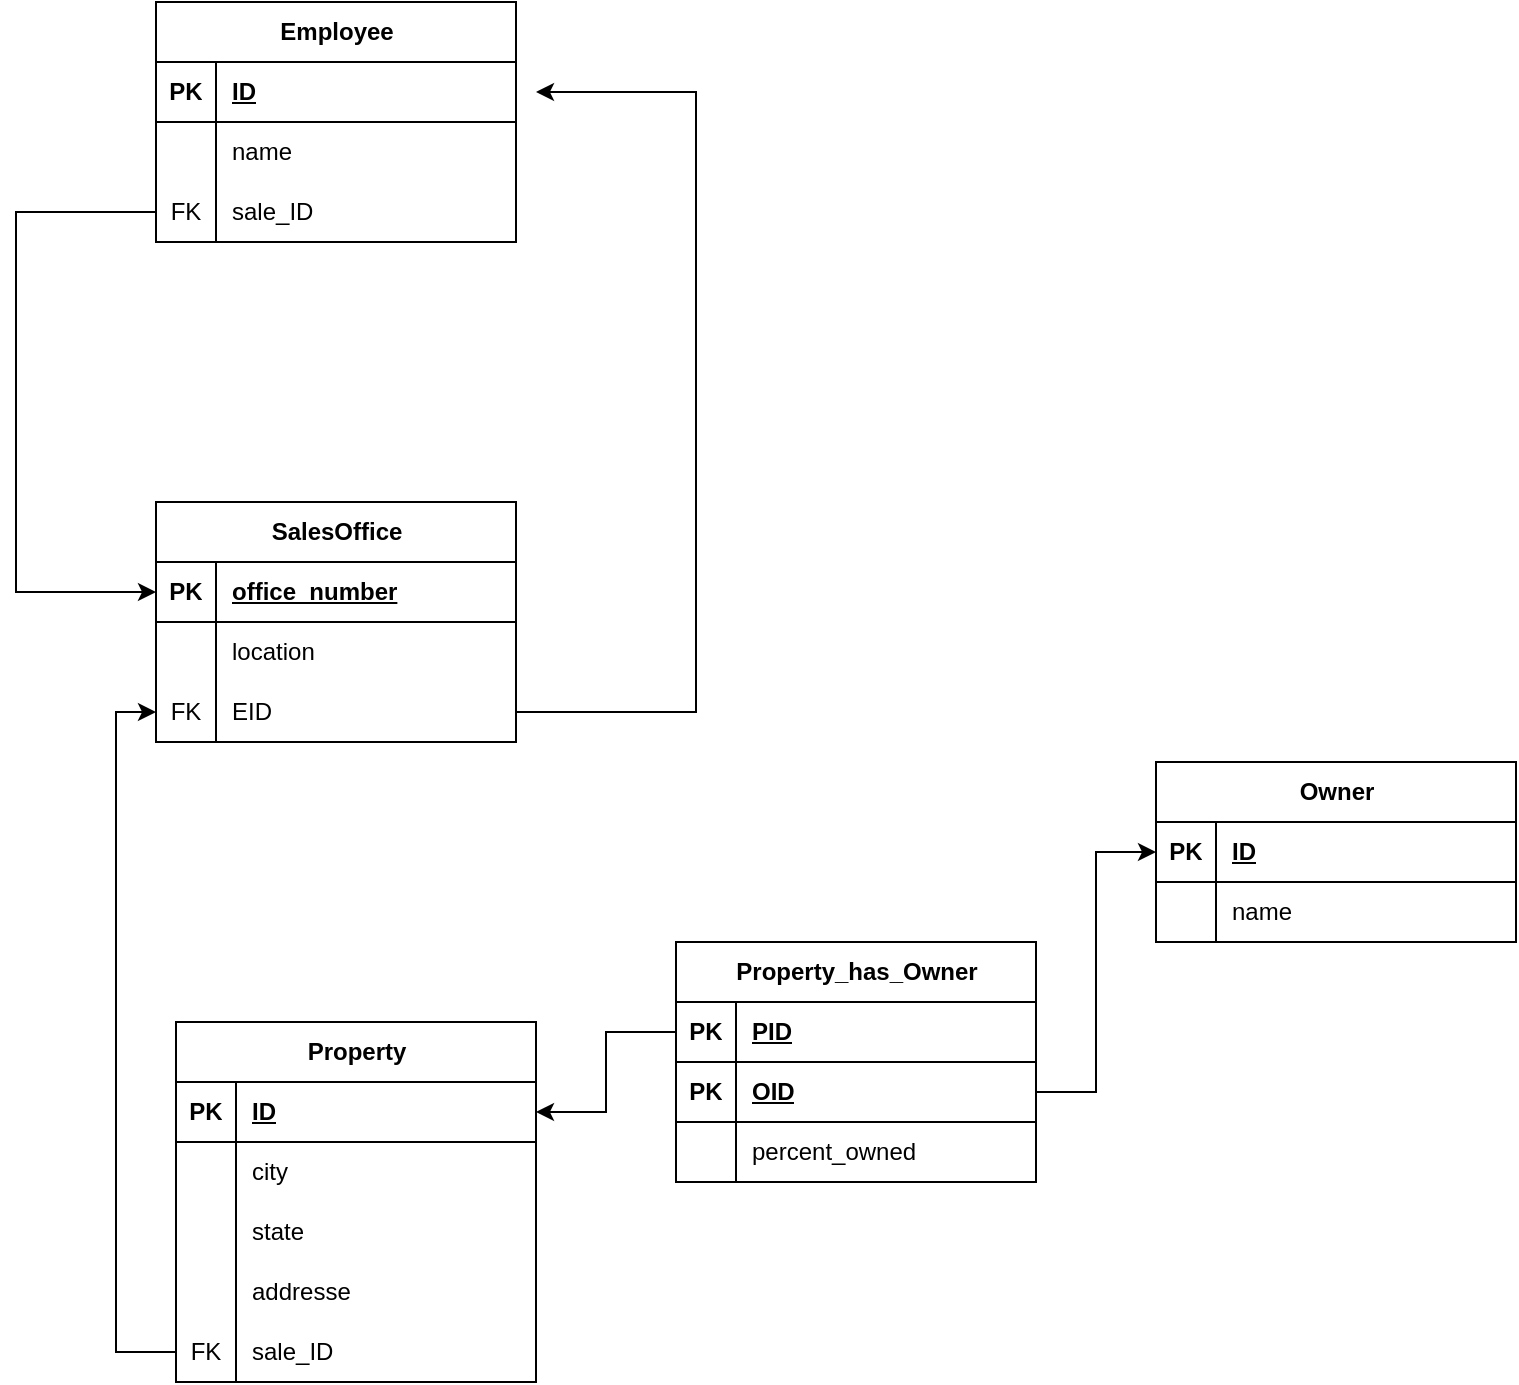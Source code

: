 <mxfile version="24.7.8">
  <diagram name="Page-1" id="yiNNJcyoWe9eYIoyRmWB">
    <mxGraphModel dx="1434" dy="843" grid="1" gridSize="10" guides="1" tooltips="1" connect="1" arrows="1" fold="1" page="1" pageScale="1" pageWidth="850" pageHeight="1100" math="0" shadow="0">
      <root>
        <mxCell id="0" />
        <mxCell id="1" parent="0" />
        <mxCell id="Ud8qKkIFHjp8IoIit6Eh-1" value="SalesOffice" style="shape=table;startSize=30;container=1;collapsible=1;childLayout=tableLayout;fixedRows=1;rowLines=0;fontStyle=1;align=center;resizeLast=1;html=1;" vertex="1" parent="1">
          <mxGeometry x="150" y="340" width="180" height="120" as="geometry" />
        </mxCell>
        <mxCell id="Ud8qKkIFHjp8IoIit6Eh-2" value="" style="shape=tableRow;horizontal=0;startSize=0;swimlaneHead=0;swimlaneBody=0;fillColor=none;collapsible=0;dropTarget=0;points=[[0,0.5],[1,0.5]];portConstraint=eastwest;top=0;left=0;right=0;bottom=1;" vertex="1" parent="Ud8qKkIFHjp8IoIit6Eh-1">
          <mxGeometry y="30" width="180" height="30" as="geometry" />
        </mxCell>
        <mxCell id="Ud8qKkIFHjp8IoIit6Eh-3" value="PK" style="shape=partialRectangle;connectable=0;fillColor=none;top=0;left=0;bottom=0;right=0;fontStyle=1;overflow=hidden;whiteSpace=wrap;html=1;" vertex="1" parent="Ud8qKkIFHjp8IoIit6Eh-2">
          <mxGeometry width="30" height="30" as="geometry">
            <mxRectangle width="30" height="30" as="alternateBounds" />
          </mxGeometry>
        </mxCell>
        <mxCell id="Ud8qKkIFHjp8IoIit6Eh-4" value="office_number" style="shape=partialRectangle;connectable=0;fillColor=none;top=0;left=0;bottom=0;right=0;align=left;spacingLeft=6;fontStyle=5;overflow=hidden;whiteSpace=wrap;html=1;" vertex="1" parent="Ud8qKkIFHjp8IoIit6Eh-2">
          <mxGeometry x="30" width="150" height="30" as="geometry">
            <mxRectangle width="150" height="30" as="alternateBounds" />
          </mxGeometry>
        </mxCell>
        <mxCell id="Ud8qKkIFHjp8IoIit6Eh-5" value="" style="shape=tableRow;horizontal=0;startSize=0;swimlaneHead=0;swimlaneBody=0;fillColor=none;collapsible=0;dropTarget=0;points=[[0,0.5],[1,0.5]];portConstraint=eastwest;top=0;left=0;right=0;bottom=0;" vertex="1" parent="Ud8qKkIFHjp8IoIit6Eh-1">
          <mxGeometry y="60" width="180" height="30" as="geometry" />
        </mxCell>
        <mxCell id="Ud8qKkIFHjp8IoIit6Eh-6" value="" style="shape=partialRectangle;connectable=0;fillColor=none;top=0;left=0;bottom=0;right=0;editable=1;overflow=hidden;whiteSpace=wrap;html=1;" vertex="1" parent="Ud8qKkIFHjp8IoIit6Eh-5">
          <mxGeometry width="30" height="30" as="geometry">
            <mxRectangle width="30" height="30" as="alternateBounds" />
          </mxGeometry>
        </mxCell>
        <mxCell id="Ud8qKkIFHjp8IoIit6Eh-7" value="location" style="shape=partialRectangle;connectable=0;fillColor=none;top=0;left=0;bottom=0;right=0;align=left;spacingLeft=6;overflow=hidden;whiteSpace=wrap;html=1;" vertex="1" parent="Ud8qKkIFHjp8IoIit6Eh-5">
          <mxGeometry x="30" width="150" height="30" as="geometry">
            <mxRectangle width="150" height="30" as="alternateBounds" />
          </mxGeometry>
        </mxCell>
        <mxCell id="Ud8qKkIFHjp8IoIit6Eh-53" value="" style="shape=tableRow;horizontal=0;startSize=0;swimlaneHead=0;swimlaneBody=0;fillColor=none;collapsible=0;dropTarget=0;points=[[0,0.5],[1,0.5]];portConstraint=eastwest;top=0;left=0;right=0;bottom=0;" vertex="1" parent="Ud8qKkIFHjp8IoIit6Eh-1">
          <mxGeometry y="90" width="180" height="30" as="geometry" />
        </mxCell>
        <mxCell id="Ud8qKkIFHjp8IoIit6Eh-54" value="FK" style="shape=partialRectangle;connectable=0;fillColor=none;top=0;left=0;bottom=0;right=0;editable=1;overflow=hidden;whiteSpace=wrap;html=1;" vertex="1" parent="Ud8qKkIFHjp8IoIit6Eh-53">
          <mxGeometry width="30" height="30" as="geometry">
            <mxRectangle width="30" height="30" as="alternateBounds" />
          </mxGeometry>
        </mxCell>
        <mxCell id="Ud8qKkIFHjp8IoIit6Eh-55" value="EID" style="shape=partialRectangle;connectable=0;fillColor=none;top=0;left=0;bottom=0;right=0;align=left;spacingLeft=6;overflow=hidden;whiteSpace=wrap;html=1;" vertex="1" parent="Ud8qKkIFHjp8IoIit6Eh-53">
          <mxGeometry x="30" width="150" height="30" as="geometry">
            <mxRectangle width="150" height="30" as="alternateBounds" />
          </mxGeometry>
        </mxCell>
        <mxCell id="Ud8qKkIFHjp8IoIit6Eh-14" value="Employee" style="shape=table;startSize=30;container=1;collapsible=1;childLayout=tableLayout;fixedRows=1;rowLines=0;fontStyle=1;align=center;resizeLast=1;html=1;" vertex="1" parent="1">
          <mxGeometry x="150" y="90" width="180" height="120" as="geometry" />
        </mxCell>
        <mxCell id="Ud8qKkIFHjp8IoIit6Eh-15" value="" style="shape=tableRow;horizontal=0;startSize=0;swimlaneHead=0;swimlaneBody=0;fillColor=none;collapsible=0;dropTarget=0;points=[[0,0.5],[1,0.5]];portConstraint=eastwest;top=0;left=0;right=0;bottom=1;" vertex="1" parent="Ud8qKkIFHjp8IoIit6Eh-14">
          <mxGeometry y="30" width="180" height="30" as="geometry" />
        </mxCell>
        <mxCell id="Ud8qKkIFHjp8IoIit6Eh-16" value="PK" style="shape=partialRectangle;connectable=0;fillColor=none;top=0;left=0;bottom=0;right=0;fontStyle=1;overflow=hidden;whiteSpace=wrap;html=1;" vertex="1" parent="Ud8qKkIFHjp8IoIit6Eh-15">
          <mxGeometry width="30" height="30" as="geometry">
            <mxRectangle width="30" height="30" as="alternateBounds" />
          </mxGeometry>
        </mxCell>
        <mxCell id="Ud8qKkIFHjp8IoIit6Eh-17" value="ID" style="shape=partialRectangle;connectable=0;fillColor=none;top=0;left=0;bottom=0;right=0;align=left;spacingLeft=6;fontStyle=5;overflow=hidden;whiteSpace=wrap;html=1;" vertex="1" parent="Ud8qKkIFHjp8IoIit6Eh-15">
          <mxGeometry x="30" width="150" height="30" as="geometry">
            <mxRectangle width="150" height="30" as="alternateBounds" />
          </mxGeometry>
        </mxCell>
        <mxCell id="Ud8qKkIFHjp8IoIit6Eh-18" value="" style="shape=tableRow;horizontal=0;startSize=0;swimlaneHead=0;swimlaneBody=0;fillColor=none;collapsible=0;dropTarget=0;points=[[0,0.5],[1,0.5]];portConstraint=eastwest;top=0;left=0;right=0;bottom=0;" vertex="1" parent="Ud8qKkIFHjp8IoIit6Eh-14">
          <mxGeometry y="60" width="180" height="30" as="geometry" />
        </mxCell>
        <mxCell id="Ud8qKkIFHjp8IoIit6Eh-19" value="" style="shape=partialRectangle;connectable=0;fillColor=none;top=0;left=0;bottom=0;right=0;editable=1;overflow=hidden;whiteSpace=wrap;html=1;" vertex="1" parent="Ud8qKkIFHjp8IoIit6Eh-18">
          <mxGeometry width="30" height="30" as="geometry">
            <mxRectangle width="30" height="30" as="alternateBounds" />
          </mxGeometry>
        </mxCell>
        <mxCell id="Ud8qKkIFHjp8IoIit6Eh-20" value="name" style="shape=partialRectangle;connectable=0;fillColor=none;top=0;left=0;bottom=0;right=0;align=left;spacingLeft=6;overflow=hidden;whiteSpace=wrap;html=1;" vertex="1" parent="Ud8qKkIFHjp8IoIit6Eh-18">
          <mxGeometry x="30" width="150" height="30" as="geometry">
            <mxRectangle width="150" height="30" as="alternateBounds" />
          </mxGeometry>
        </mxCell>
        <mxCell id="Ud8qKkIFHjp8IoIit6Eh-57" value="" style="shape=tableRow;horizontal=0;startSize=0;swimlaneHead=0;swimlaneBody=0;fillColor=none;collapsible=0;dropTarget=0;points=[[0,0.5],[1,0.5]];portConstraint=eastwest;top=0;left=0;right=0;bottom=0;" vertex="1" parent="Ud8qKkIFHjp8IoIit6Eh-14">
          <mxGeometry y="90" width="180" height="30" as="geometry" />
        </mxCell>
        <mxCell id="Ud8qKkIFHjp8IoIit6Eh-58" value="FK" style="shape=partialRectangle;connectable=0;fillColor=none;top=0;left=0;bottom=0;right=0;editable=1;overflow=hidden;whiteSpace=wrap;html=1;" vertex="1" parent="Ud8qKkIFHjp8IoIit6Eh-57">
          <mxGeometry width="30" height="30" as="geometry">
            <mxRectangle width="30" height="30" as="alternateBounds" />
          </mxGeometry>
        </mxCell>
        <mxCell id="Ud8qKkIFHjp8IoIit6Eh-59" value="sale_ID" style="shape=partialRectangle;connectable=0;fillColor=none;top=0;left=0;bottom=0;right=0;align=left;spacingLeft=6;overflow=hidden;whiteSpace=wrap;html=1;" vertex="1" parent="Ud8qKkIFHjp8IoIit6Eh-57">
          <mxGeometry x="30" width="150" height="30" as="geometry">
            <mxRectangle width="150" height="30" as="alternateBounds" />
          </mxGeometry>
        </mxCell>
        <mxCell id="Ud8qKkIFHjp8IoIit6Eh-27" value="Property" style="shape=table;startSize=30;container=1;collapsible=1;childLayout=tableLayout;fixedRows=1;rowLines=0;fontStyle=1;align=center;resizeLast=1;html=1;" vertex="1" parent="1">
          <mxGeometry x="160" y="600" width="180" height="180" as="geometry" />
        </mxCell>
        <mxCell id="Ud8qKkIFHjp8IoIit6Eh-28" value="" style="shape=tableRow;horizontal=0;startSize=0;swimlaneHead=0;swimlaneBody=0;fillColor=none;collapsible=0;dropTarget=0;points=[[0,0.5],[1,0.5]];portConstraint=eastwest;top=0;left=0;right=0;bottom=1;" vertex="1" parent="Ud8qKkIFHjp8IoIit6Eh-27">
          <mxGeometry y="30" width="180" height="30" as="geometry" />
        </mxCell>
        <mxCell id="Ud8qKkIFHjp8IoIit6Eh-29" value="PK" style="shape=partialRectangle;connectable=0;fillColor=none;top=0;left=0;bottom=0;right=0;fontStyle=1;overflow=hidden;whiteSpace=wrap;html=1;" vertex="1" parent="Ud8qKkIFHjp8IoIit6Eh-28">
          <mxGeometry width="30" height="30" as="geometry">
            <mxRectangle width="30" height="30" as="alternateBounds" />
          </mxGeometry>
        </mxCell>
        <mxCell id="Ud8qKkIFHjp8IoIit6Eh-30" value="ID" style="shape=partialRectangle;connectable=0;fillColor=none;top=0;left=0;bottom=0;right=0;align=left;spacingLeft=6;fontStyle=5;overflow=hidden;whiteSpace=wrap;html=1;" vertex="1" parent="Ud8qKkIFHjp8IoIit6Eh-28">
          <mxGeometry x="30" width="150" height="30" as="geometry">
            <mxRectangle width="150" height="30" as="alternateBounds" />
          </mxGeometry>
        </mxCell>
        <mxCell id="Ud8qKkIFHjp8IoIit6Eh-31" value="" style="shape=tableRow;horizontal=0;startSize=0;swimlaneHead=0;swimlaneBody=0;fillColor=none;collapsible=0;dropTarget=0;points=[[0,0.5],[1,0.5]];portConstraint=eastwest;top=0;left=0;right=0;bottom=0;" vertex="1" parent="Ud8qKkIFHjp8IoIit6Eh-27">
          <mxGeometry y="60" width="180" height="30" as="geometry" />
        </mxCell>
        <mxCell id="Ud8qKkIFHjp8IoIit6Eh-32" value="" style="shape=partialRectangle;connectable=0;fillColor=none;top=0;left=0;bottom=0;right=0;editable=1;overflow=hidden;whiteSpace=wrap;html=1;" vertex="1" parent="Ud8qKkIFHjp8IoIit6Eh-31">
          <mxGeometry width="30" height="30" as="geometry">
            <mxRectangle width="30" height="30" as="alternateBounds" />
          </mxGeometry>
        </mxCell>
        <mxCell id="Ud8qKkIFHjp8IoIit6Eh-33" value="city" style="shape=partialRectangle;connectable=0;fillColor=none;top=0;left=0;bottom=0;right=0;align=left;spacingLeft=6;overflow=hidden;whiteSpace=wrap;html=1;" vertex="1" parent="Ud8qKkIFHjp8IoIit6Eh-31">
          <mxGeometry x="30" width="150" height="30" as="geometry">
            <mxRectangle width="150" height="30" as="alternateBounds" />
          </mxGeometry>
        </mxCell>
        <mxCell id="Ud8qKkIFHjp8IoIit6Eh-34" value="" style="shape=tableRow;horizontal=0;startSize=0;swimlaneHead=0;swimlaneBody=0;fillColor=none;collapsible=0;dropTarget=0;points=[[0,0.5],[1,0.5]];portConstraint=eastwest;top=0;left=0;right=0;bottom=0;" vertex="1" parent="Ud8qKkIFHjp8IoIit6Eh-27">
          <mxGeometry y="90" width="180" height="30" as="geometry" />
        </mxCell>
        <mxCell id="Ud8qKkIFHjp8IoIit6Eh-35" value="" style="shape=partialRectangle;connectable=0;fillColor=none;top=0;left=0;bottom=0;right=0;editable=1;overflow=hidden;whiteSpace=wrap;html=1;" vertex="1" parent="Ud8qKkIFHjp8IoIit6Eh-34">
          <mxGeometry width="30" height="30" as="geometry">
            <mxRectangle width="30" height="30" as="alternateBounds" />
          </mxGeometry>
        </mxCell>
        <mxCell id="Ud8qKkIFHjp8IoIit6Eh-36" value="state" style="shape=partialRectangle;connectable=0;fillColor=none;top=0;left=0;bottom=0;right=0;align=left;spacingLeft=6;overflow=hidden;whiteSpace=wrap;html=1;" vertex="1" parent="Ud8qKkIFHjp8IoIit6Eh-34">
          <mxGeometry x="30" width="150" height="30" as="geometry">
            <mxRectangle width="150" height="30" as="alternateBounds" />
          </mxGeometry>
        </mxCell>
        <mxCell id="Ud8qKkIFHjp8IoIit6Eh-37" value="" style="shape=tableRow;horizontal=0;startSize=0;swimlaneHead=0;swimlaneBody=0;fillColor=none;collapsible=0;dropTarget=0;points=[[0,0.5],[1,0.5]];portConstraint=eastwest;top=0;left=0;right=0;bottom=0;" vertex="1" parent="Ud8qKkIFHjp8IoIit6Eh-27">
          <mxGeometry y="120" width="180" height="30" as="geometry" />
        </mxCell>
        <mxCell id="Ud8qKkIFHjp8IoIit6Eh-38" value="" style="shape=partialRectangle;connectable=0;fillColor=none;top=0;left=0;bottom=0;right=0;editable=1;overflow=hidden;whiteSpace=wrap;html=1;" vertex="1" parent="Ud8qKkIFHjp8IoIit6Eh-37">
          <mxGeometry width="30" height="30" as="geometry">
            <mxRectangle width="30" height="30" as="alternateBounds" />
          </mxGeometry>
        </mxCell>
        <mxCell id="Ud8qKkIFHjp8IoIit6Eh-39" value="addresse" style="shape=partialRectangle;connectable=0;fillColor=none;top=0;left=0;bottom=0;right=0;align=left;spacingLeft=6;overflow=hidden;whiteSpace=wrap;html=1;" vertex="1" parent="Ud8qKkIFHjp8IoIit6Eh-37">
          <mxGeometry x="30" width="150" height="30" as="geometry">
            <mxRectangle width="150" height="30" as="alternateBounds" />
          </mxGeometry>
        </mxCell>
        <mxCell id="Ud8qKkIFHjp8IoIit6Eh-61" value="" style="shape=tableRow;horizontal=0;startSize=0;swimlaneHead=0;swimlaneBody=0;fillColor=none;collapsible=0;dropTarget=0;points=[[0,0.5],[1,0.5]];portConstraint=eastwest;top=0;left=0;right=0;bottom=0;" vertex="1" parent="Ud8qKkIFHjp8IoIit6Eh-27">
          <mxGeometry y="150" width="180" height="30" as="geometry" />
        </mxCell>
        <mxCell id="Ud8qKkIFHjp8IoIit6Eh-62" value="FK" style="shape=partialRectangle;connectable=0;fillColor=none;top=0;left=0;bottom=0;right=0;editable=1;overflow=hidden;whiteSpace=wrap;html=1;" vertex="1" parent="Ud8qKkIFHjp8IoIit6Eh-61">
          <mxGeometry width="30" height="30" as="geometry">
            <mxRectangle width="30" height="30" as="alternateBounds" />
          </mxGeometry>
        </mxCell>
        <mxCell id="Ud8qKkIFHjp8IoIit6Eh-63" value="sale_ID" style="shape=partialRectangle;connectable=0;fillColor=none;top=0;left=0;bottom=0;right=0;align=left;spacingLeft=6;overflow=hidden;whiteSpace=wrap;html=1;" vertex="1" parent="Ud8qKkIFHjp8IoIit6Eh-61">
          <mxGeometry x="30" width="150" height="30" as="geometry">
            <mxRectangle width="150" height="30" as="alternateBounds" />
          </mxGeometry>
        </mxCell>
        <mxCell id="Ud8qKkIFHjp8IoIit6Eh-40" value="Owner" style="shape=table;startSize=30;container=1;collapsible=1;childLayout=tableLayout;fixedRows=1;rowLines=0;fontStyle=1;align=center;resizeLast=1;html=1;" vertex="1" parent="1">
          <mxGeometry x="650" y="470" width="180" height="90" as="geometry" />
        </mxCell>
        <mxCell id="Ud8qKkIFHjp8IoIit6Eh-41" value="" style="shape=tableRow;horizontal=0;startSize=0;swimlaneHead=0;swimlaneBody=0;fillColor=none;collapsible=0;dropTarget=0;points=[[0,0.5],[1,0.5]];portConstraint=eastwest;top=0;left=0;right=0;bottom=1;" vertex="1" parent="Ud8qKkIFHjp8IoIit6Eh-40">
          <mxGeometry y="30" width="180" height="30" as="geometry" />
        </mxCell>
        <mxCell id="Ud8qKkIFHjp8IoIit6Eh-42" value="PK" style="shape=partialRectangle;connectable=0;fillColor=none;top=0;left=0;bottom=0;right=0;fontStyle=1;overflow=hidden;whiteSpace=wrap;html=1;" vertex="1" parent="Ud8qKkIFHjp8IoIit6Eh-41">
          <mxGeometry width="30" height="30" as="geometry">
            <mxRectangle width="30" height="30" as="alternateBounds" />
          </mxGeometry>
        </mxCell>
        <mxCell id="Ud8qKkIFHjp8IoIit6Eh-43" value="ID" style="shape=partialRectangle;connectable=0;fillColor=none;top=0;left=0;bottom=0;right=0;align=left;spacingLeft=6;fontStyle=5;overflow=hidden;whiteSpace=wrap;html=1;" vertex="1" parent="Ud8qKkIFHjp8IoIit6Eh-41">
          <mxGeometry x="30" width="150" height="30" as="geometry">
            <mxRectangle width="150" height="30" as="alternateBounds" />
          </mxGeometry>
        </mxCell>
        <mxCell id="Ud8qKkIFHjp8IoIit6Eh-44" value="" style="shape=tableRow;horizontal=0;startSize=0;swimlaneHead=0;swimlaneBody=0;fillColor=none;collapsible=0;dropTarget=0;points=[[0,0.5],[1,0.5]];portConstraint=eastwest;top=0;left=0;right=0;bottom=0;" vertex="1" parent="Ud8qKkIFHjp8IoIit6Eh-40">
          <mxGeometry y="60" width="180" height="30" as="geometry" />
        </mxCell>
        <mxCell id="Ud8qKkIFHjp8IoIit6Eh-45" value="" style="shape=partialRectangle;connectable=0;fillColor=none;top=0;left=0;bottom=0;right=0;editable=1;overflow=hidden;whiteSpace=wrap;html=1;" vertex="1" parent="Ud8qKkIFHjp8IoIit6Eh-44">
          <mxGeometry width="30" height="30" as="geometry">
            <mxRectangle width="30" height="30" as="alternateBounds" />
          </mxGeometry>
        </mxCell>
        <mxCell id="Ud8qKkIFHjp8IoIit6Eh-46" value="name" style="shape=partialRectangle;connectable=0;fillColor=none;top=0;left=0;bottom=0;right=0;align=left;spacingLeft=6;overflow=hidden;whiteSpace=wrap;html=1;" vertex="1" parent="Ud8qKkIFHjp8IoIit6Eh-44">
          <mxGeometry x="30" width="150" height="30" as="geometry">
            <mxRectangle width="150" height="30" as="alternateBounds" />
          </mxGeometry>
        </mxCell>
        <mxCell id="Ud8qKkIFHjp8IoIit6Eh-60" style="edgeStyle=orthogonalEdgeStyle;rounded=0;orthogonalLoop=1;jettySize=auto;html=1;entryX=0;entryY=0.5;entryDx=0;entryDy=0;" edge="1" parent="1" source="Ud8qKkIFHjp8IoIit6Eh-57" target="Ud8qKkIFHjp8IoIit6Eh-2">
          <mxGeometry relative="1" as="geometry">
            <Array as="points">
              <mxPoint x="80" y="195" />
              <mxPoint x="80" y="385" />
            </Array>
          </mxGeometry>
        </mxCell>
        <mxCell id="Ud8qKkIFHjp8IoIit6Eh-64" style="edgeStyle=orthogonalEdgeStyle;rounded=0;orthogonalLoop=1;jettySize=auto;html=1;entryX=1;entryY=0.5;entryDx=0;entryDy=0;exitX=1;exitY=0.5;exitDx=0;exitDy=0;" edge="1" parent="1" source="Ud8qKkIFHjp8IoIit6Eh-53">
          <mxGeometry relative="1" as="geometry">
            <mxPoint x="340" y="445" as="sourcePoint" />
            <mxPoint x="340" y="135" as="targetPoint" />
            <Array as="points">
              <mxPoint x="420" y="445" />
              <mxPoint x="420" y="135" />
            </Array>
          </mxGeometry>
        </mxCell>
        <mxCell id="Ud8qKkIFHjp8IoIit6Eh-65" style="edgeStyle=orthogonalEdgeStyle;rounded=0;orthogonalLoop=1;jettySize=auto;html=1;entryX=0;entryY=0.5;entryDx=0;entryDy=0;" edge="1" parent="1" source="Ud8qKkIFHjp8IoIit6Eh-61" target="Ud8qKkIFHjp8IoIit6Eh-53">
          <mxGeometry relative="1" as="geometry" />
        </mxCell>
        <mxCell id="Ud8qKkIFHjp8IoIit6Eh-66" value="Property_has_Owner" style="shape=table;startSize=30;container=1;collapsible=1;childLayout=tableLayout;fixedRows=1;rowLines=0;fontStyle=1;align=center;resizeLast=1;html=1;" vertex="1" parent="1">
          <mxGeometry x="410" y="560" width="180" height="120" as="geometry" />
        </mxCell>
        <mxCell id="Ud8qKkIFHjp8IoIit6Eh-67" value="" style="shape=tableRow;horizontal=0;startSize=0;swimlaneHead=0;swimlaneBody=0;fillColor=none;collapsible=0;dropTarget=0;points=[[0,0.5],[1,0.5]];portConstraint=eastwest;top=0;left=0;right=0;bottom=1;" vertex="1" parent="Ud8qKkIFHjp8IoIit6Eh-66">
          <mxGeometry y="30" width="180" height="30" as="geometry" />
        </mxCell>
        <mxCell id="Ud8qKkIFHjp8IoIit6Eh-68" value="PK" style="shape=partialRectangle;connectable=0;fillColor=none;top=0;left=0;bottom=0;right=0;fontStyle=1;overflow=hidden;whiteSpace=wrap;html=1;" vertex="1" parent="Ud8qKkIFHjp8IoIit6Eh-67">
          <mxGeometry width="30" height="30" as="geometry">
            <mxRectangle width="30" height="30" as="alternateBounds" />
          </mxGeometry>
        </mxCell>
        <mxCell id="Ud8qKkIFHjp8IoIit6Eh-69" value="PID" style="shape=partialRectangle;connectable=0;fillColor=none;top=0;left=0;bottom=0;right=0;align=left;spacingLeft=6;fontStyle=5;overflow=hidden;whiteSpace=wrap;html=1;" vertex="1" parent="Ud8qKkIFHjp8IoIit6Eh-67">
          <mxGeometry x="30" width="150" height="30" as="geometry">
            <mxRectangle width="150" height="30" as="alternateBounds" />
          </mxGeometry>
        </mxCell>
        <mxCell id="Ud8qKkIFHjp8IoIit6Eh-79" value="" style="shape=tableRow;horizontal=0;startSize=0;swimlaneHead=0;swimlaneBody=0;fillColor=none;collapsible=0;dropTarget=0;points=[[0,0.5],[1,0.5]];portConstraint=eastwest;top=0;left=0;right=0;bottom=1;" vertex="1" parent="Ud8qKkIFHjp8IoIit6Eh-66">
          <mxGeometry y="60" width="180" height="30" as="geometry" />
        </mxCell>
        <mxCell id="Ud8qKkIFHjp8IoIit6Eh-80" value="PK" style="shape=partialRectangle;connectable=0;fillColor=none;top=0;left=0;bottom=0;right=0;fontStyle=1;overflow=hidden;whiteSpace=wrap;html=1;" vertex="1" parent="Ud8qKkIFHjp8IoIit6Eh-79">
          <mxGeometry width="30" height="30" as="geometry">
            <mxRectangle width="30" height="30" as="alternateBounds" />
          </mxGeometry>
        </mxCell>
        <mxCell id="Ud8qKkIFHjp8IoIit6Eh-81" value="OID" style="shape=partialRectangle;connectable=0;fillColor=none;top=0;left=0;bottom=0;right=0;align=left;spacingLeft=6;fontStyle=5;overflow=hidden;whiteSpace=wrap;html=1;" vertex="1" parent="Ud8qKkIFHjp8IoIit6Eh-79">
          <mxGeometry x="30" width="150" height="30" as="geometry">
            <mxRectangle width="150" height="30" as="alternateBounds" />
          </mxGeometry>
        </mxCell>
        <mxCell id="Ud8qKkIFHjp8IoIit6Eh-70" value="" style="shape=tableRow;horizontal=0;startSize=0;swimlaneHead=0;swimlaneBody=0;fillColor=none;collapsible=0;dropTarget=0;points=[[0,0.5],[1,0.5]];portConstraint=eastwest;top=0;left=0;right=0;bottom=0;" vertex="1" parent="Ud8qKkIFHjp8IoIit6Eh-66">
          <mxGeometry y="90" width="180" height="30" as="geometry" />
        </mxCell>
        <mxCell id="Ud8qKkIFHjp8IoIit6Eh-71" value="" style="shape=partialRectangle;connectable=0;fillColor=none;top=0;left=0;bottom=0;right=0;editable=1;overflow=hidden;whiteSpace=wrap;html=1;" vertex="1" parent="Ud8qKkIFHjp8IoIit6Eh-70">
          <mxGeometry width="30" height="30" as="geometry">
            <mxRectangle width="30" height="30" as="alternateBounds" />
          </mxGeometry>
        </mxCell>
        <mxCell id="Ud8qKkIFHjp8IoIit6Eh-72" value="percent_owned" style="shape=partialRectangle;connectable=0;fillColor=none;top=0;left=0;bottom=0;right=0;align=left;spacingLeft=6;overflow=hidden;whiteSpace=wrap;html=1;" vertex="1" parent="Ud8qKkIFHjp8IoIit6Eh-70">
          <mxGeometry x="30" width="150" height="30" as="geometry">
            <mxRectangle width="150" height="30" as="alternateBounds" />
          </mxGeometry>
        </mxCell>
        <mxCell id="Ud8qKkIFHjp8IoIit6Eh-82" style="edgeStyle=orthogonalEdgeStyle;rounded=0;orthogonalLoop=1;jettySize=auto;html=1;entryX=0;entryY=0.5;entryDx=0;entryDy=0;" edge="1" parent="1" source="Ud8qKkIFHjp8IoIit6Eh-79" target="Ud8qKkIFHjp8IoIit6Eh-41">
          <mxGeometry relative="1" as="geometry" />
        </mxCell>
        <mxCell id="Ud8qKkIFHjp8IoIit6Eh-83" style="edgeStyle=orthogonalEdgeStyle;rounded=0;orthogonalLoop=1;jettySize=auto;html=1;exitX=0;exitY=0.5;exitDx=0;exitDy=0;entryX=1;entryY=0.5;entryDx=0;entryDy=0;" edge="1" parent="1" source="Ud8qKkIFHjp8IoIit6Eh-67" target="Ud8qKkIFHjp8IoIit6Eh-28">
          <mxGeometry relative="1" as="geometry" />
        </mxCell>
      </root>
    </mxGraphModel>
  </diagram>
</mxfile>
